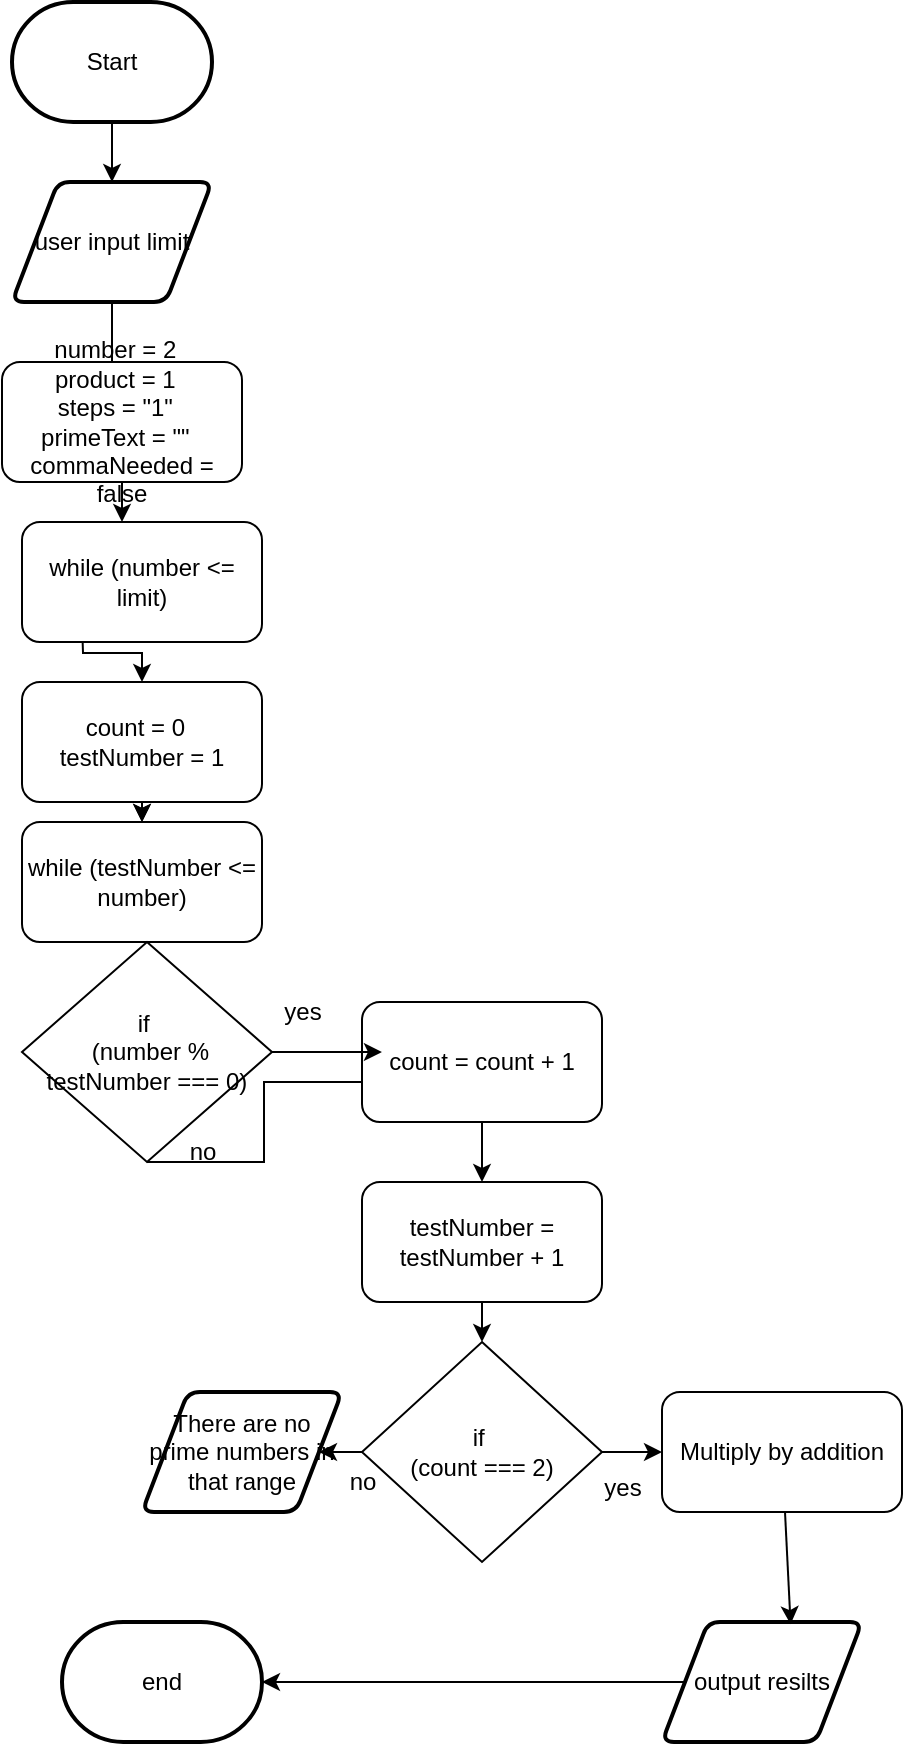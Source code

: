 <mxfile>
    <diagram id="HIP3nbAZw_EuaXWnEj3U" name="Page-1">
        <mxGraphModel dx="406" dy="339" grid="1" gridSize="10" guides="1" tooltips="1" connect="1" arrows="1" fold="1" page="1" pageScale="1" pageWidth="850" pageHeight="1100" math="0" shadow="0">
            <root>
                <mxCell id="0"/>
                <mxCell id="1" parent="0"/>
                <mxCell id="276" style="edgeStyle=orthogonalEdgeStyle;html=1;rounded=0;entryX=0.5;entryY=0;entryDx=0;entryDy=0;" edge="1" parent="1" target="290">
                    <mxGeometry relative="1" as="geometry">
                        <mxPoint x="360" y="420" as="sourcePoint"/>
                        <mxPoint x="390.043" y="440.029" as="targetPoint"/>
                    </mxGeometry>
                </mxCell>
                <mxCell id="278" style="edgeStyle=none;html=1;entryX=0.5;entryY=0;entryDx=0;entryDy=0;" edge="1" parent="1" source="279" target="281">
                    <mxGeometry relative="1" as="geometry"/>
                </mxCell>
                <mxCell id="279" value="Start" style="strokeWidth=2;html=1;shape=mxgraph.flowchart.terminator;whiteSpace=wrap;" vertex="1" parent="1">
                    <mxGeometry x="325" y="110" width="100" height="60" as="geometry"/>
                </mxCell>
                <mxCell id="280" style="edgeStyle=none;html=1;" edge="1" parent="1" source="281">
                    <mxGeometry relative="1" as="geometry">
                        <mxPoint x="375" y="300" as="targetPoint"/>
                    </mxGeometry>
                </mxCell>
                <mxCell id="281" value="user input limit" style="shape=parallelogram;html=1;strokeWidth=2;perimeter=parallelogramPerimeter;whiteSpace=wrap;rounded=1;arcSize=12;size=0.23;" vertex="1" parent="1">
                    <mxGeometry x="325" y="200" width="100" height="60" as="geometry"/>
                </mxCell>
                <mxCell id="282" value="" style="edgeStyle=none;html=1;" edge="1" parent="1" source="283" target="284">
                    <mxGeometry relative="1" as="geometry">
                        <Array as="points">
                            <mxPoint x="380" y="370"/>
                        </Array>
                    </mxGeometry>
                </mxCell>
                <mxCell id="283" value="&lt;div&gt;&lt;font color=&quot;#000000&quot;&gt;&lt;span style=&quot;text-wrap-mode: nowrap;&quot;&gt;number = 2&amp;nbsp;&amp;nbsp;&lt;/span&gt;&lt;/font&gt;&lt;/div&gt;&lt;div&gt;&lt;font color=&quot;#000000&quot;&gt;&lt;span style=&quot;text-wrap-mode: nowrap;&quot;&gt;product = 1&amp;nbsp;&amp;nbsp;&lt;/span&gt;&lt;/font&gt;&lt;/div&gt;&lt;div&gt;&lt;font color=&quot;#000000&quot;&gt;&lt;span style=&quot;text-wrap-mode: nowrap;&quot;&gt;steps = &quot;1&quot;&amp;nbsp;&amp;nbsp;&lt;/span&gt;&lt;/font&gt;&lt;/div&gt;&lt;div&gt;&lt;font color=&quot;#000000&quot;&gt;&lt;span style=&quot;text-wrap-mode: nowrap;&quot;&gt;primeText = &quot;&quot;&amp;nbsp;&amp;nbsp;&lt;/span&gt;&lt;/font&gt;&lt;/div&gt;&lt;div&gt;&lt;font color=&quot;#000000&quot;&gt;&lt;span style=&quot;text-wrap-mode: nowrap;&quot;&gt;commaNeeded = false&lt;/span&gt;&lt;/font&gt;&lt;/div&gt;" style="rounded=1;whiteSpace=wrap;html=1;" vertex="1" parent="1">
                    <mxGeometry x="320" y="290" width="120" height="60" as="geometry"/>
                </mxCell>
                <mxCell id="315" value="" style="edgeStyle=none;html=1;exitX=0.5;exitY=0;exitDx=0;exitDy=0;" edge="1" parent="1" source="290" target="291">
                    <mxGeometry relative="1" as="geometry"/>
                </mxCell>
                <mxCell id="284" value="&lt;span style=&quot;color: rgb(0, 0, 0); text-wrap-mode: nowrap;&quot;&gt;while (number &amp;lt;= limit)&lt;/span&gt;" style="rounded=1;whiteSpace=wrap;html=1;" vertex="1" parent="1">
                    <mxGeometry x="330" y="370" width="120" height="60" as="geometry"/>
                </mxCell>
                <mxCell id="289" value="end" style="strokeWidth=2;html=1;shape=mxgraph.flowchart.terminator;whiteSpace=wrap;" vertex="1" parent="1">
                    <mxGeometry x="350" y="920" width="100" height="60" as="geometry"/>
                </mxCell>
                <mxCell id="314" style="edgeStyle=none;html=1;exitX=0.5;exitY=1;exitDx=0;exitDy=0;entryX=0.5;entryY=0;entryDx=0;entryDy=0;" edge="1" parent="1" source="290" target="291">
                    <mxGeometry relative="1" as="geometry"/>
                </mxCell>
                <mxCell id="290" value="&lt;div&gt;&lt;font color=&quot;#000000&quot;&gt;count = 0&amp;nbsp;&amp;nbsp;&lt;/font&gt;&lt;/div&gt;&lt;div&gt;&lt;font color=&quot;#000000&quot;&gt;testNumber = 1&lt;/font&gt;&lt;/div&gt;" style="rounded=1;whiteSpace=wrap;html=1;" vertex="1" parent="1">
                    <mxGeometry x="330" y="450" width="120" height="60" as="geometry"/>
                </mxCell>
                <mxCell id="291" value="while (testNumber &amp;lt;= number)" style="rounded=1;whiteSpace=wrap;html=1;" vertex="1" parent="1">
                    <mxGeometry x="330" y="520" width="120" height="60" as="geometry"/>
                </mxCell>
                <mxCell id="312" style="edgeStyle=elbowEdgeStyle;html=1;exitX=0.5;exitY=1;exitDx=0;exitDy=0;entryX=0.083;entryY=0.667;entryDx=0;entryDy=0;entryPerimeter=0;rounded=0;curved=0;" edge="1" parent="1" source="292" target="294">
                    <mxGeometry relative="1" as="geometry">
                        <mxPoint x="470" y="690" as="targetPoint"/>
                    </mxGeometry>
                </mxCell>
                <mxCell id="292" value="if&amp;nbsp;&lt;div&gt;&lt;span style=&quot;color: rgb(0, 0, 0);&quot;&gt;&amp;nbsp;(number % testNumber === 0)&lt;/span&gt;&lt;/div&gt;" style="rhombus;whiteSpace=wrap;html=1;" vertex="1" parent="1">
                    <mxGeometry x="330" y="580" width="125" height="110" as="geometry"/>
                </mxCell>
                <mxCell id="293" value="yes" style="text;html=1;align=center;verticalAlign=middle;resizable=0;points=[];autosize=1;strokeColor=none;fillColor=none;" vertex="1" parent="1">
                    <mxGeometry x="450" y="600" width="40" height="30" as="geometry"/>
                </mxCell>
                <mxCell id="309" style="edgeStyle=none;html=1;exitX=0.5;exitY=1;exitDx=0;exitDy=0;entryX=0.5;entryY=0;entryDx=0;entryDy=0;" edge="1" parent="1" source="294" target="295">
                    <mxGeometry relative="1" as="geometry"/>
                </mxCell>
                <mxCell id="294" value="count = count + 1" style="rounded=1;whiteSpace=wrap;html=1;" vertex="1" parent="1">
                    <mxGeometry x="500" y="610" width="120" height="60" as="geometry"/>
                </mxCell>
                <mxCell id="307" style="edgeStyle=none;html=1;exitX=0.5;exitY=1;exitDx=0;exitDy=0;entryX=0.5;entryY=0;entryDx=0;entryDy=0;" edge="1" parent="1" source="295" target="296">
                    <mxGeometry relative="1" as="geometry"/>
                </mxCell>
                <mxCell id="295" value="testNumber = testNumber + 1" style="rounded=1;whiteSpace=wrap;html=1;" vertex="1" parent="1">
                    <mxGeometry x="500" y="700" width="120" height="60" as="geometry"/>
                </mxCell>
                <mxCell id="303" style="edgeStyle=none;html=1;entryX=0;entryY=0.5;entryDx=0;entryDy=0;" edge="1" parent="1" source="296" target="297">
                    <mxGeometry relative="1" as="geometry"/>
                </mxCell>
                <mxCell id="306" style="edgeStyle=none;html=1;exitX=0;exitY=0.5;exitDx=0;exitDy=0;entryX=1;entryY=0.5;entryDx=0;entryDy=0;" edge="1" parent="1" source="296" target="300">
                    <mxGeometry relative="1" as="geometry"/>
                </mxCell>
                <mxCell id="296" value="if&amp;nbsp;&lt;div&gt;(count === 2)&lt;/div&gt;" style="rhombus;whiteSpace=wrap;html=1;" vertex="1" parent="1">
                    <mxGeometry x="500" y="780" width="120" height="110" as="geometry"/>
                </mxCell>
                <mxCell id="297" value="Multiply by addition" style="rounded=1;whiteSpace=wrap;html=1;" vertex="1" parent="1">
                    <mxGeometry x="650" y="805" width="120" height="60" as="geometry"/>
                </mxCell>
                <mxCell id="298" value="output resilts" style="shape=parallelogram;html=1;strokeWidth=2;perimeter=parallelogramPerimeter;whiteSpace=wrap;rounded=1;arcSize=12;size=0.23;" vertex="1" parent="1">
                    <mxGeometry x="650" y="920" width="100" height="60" as="geometry"/>
                </mxCell>
                <mxCell id="300" value="There are no prime numbers in that range" style="shape=parallelogram;html=1;strokeWidth=2;perimeter=parallelogramPerimeter;whiteSpace=wrap;rounded=1;arcSize=12;size=0.23;" vertex="1" parent="1">
                    <mxGeometry x="390" y="805" width="100" height="60" as="geometry"/>
                </mxCell>
                <mxCell id="301" value="yes" style="text;html=1;align=center;verticalAlign=middle;resizable=0;points=[];autosize=1;strokeColor=none;fillColor=none;" vertex="1" parent="1">
                    <mxGeometry x="610" y="838" width="40" height="30" as="geometry"/>
                </mxCell>
                <mxCell id="302" value="no" style="text;html=1;align=center;verticalAlign=middle;resizable=0;points=[];autosize=1;strokeColor=none;fillColor=none;" vertex="1" parent="1">
                    <mxGeometry x="480" y="835" width="40" height="30" as="geometry"/>
                </mxCell>
                <mxCell id="304" style="edgeStyle=none;html=1;entryX=0.643;entryY=0.018;entryDx=0;entryDy=0;entryPerimeter=0;" edge="1" parent="1" source="297" target="298">
                    <mxGeometry relative="1" as="geometry"/>
                </mxCell>
                <mxCell id="305" style="edgeStyle=none;html=1;entryX=1;entryY=0.5;entryDx=0;entryDy=0;entryPerimeter=0;" edge="1" parent="1" source="298" target="289">
                    <mxGeometry relative="1" as="geometry"/>
                </mxCell>
                <mxCell id="311" style="edgeStyle=none;html=1;entryX=0.083;entryY=0.417;entryDx=0;entryDy=0;entryPerimeter=0;" edge="1" parent="1" source="292" target="294">
                    <mxGeometry relative="1" as="geometry"/>
                </mxCell>
                <mxCell id="313" value="no" style="text;html=1;align=center;verticalAlign=middle;resizable=0;points=[];autosize=1;strokeColor=none;fillColor=none;" vertex="1" parent="1">
                    <mxGeometry x="400" y="670" width="40" height="30" as="geometry"/>
                </mxCell>
            </root>
        </mxGraphModel>
    </diagram>
</mxfile>